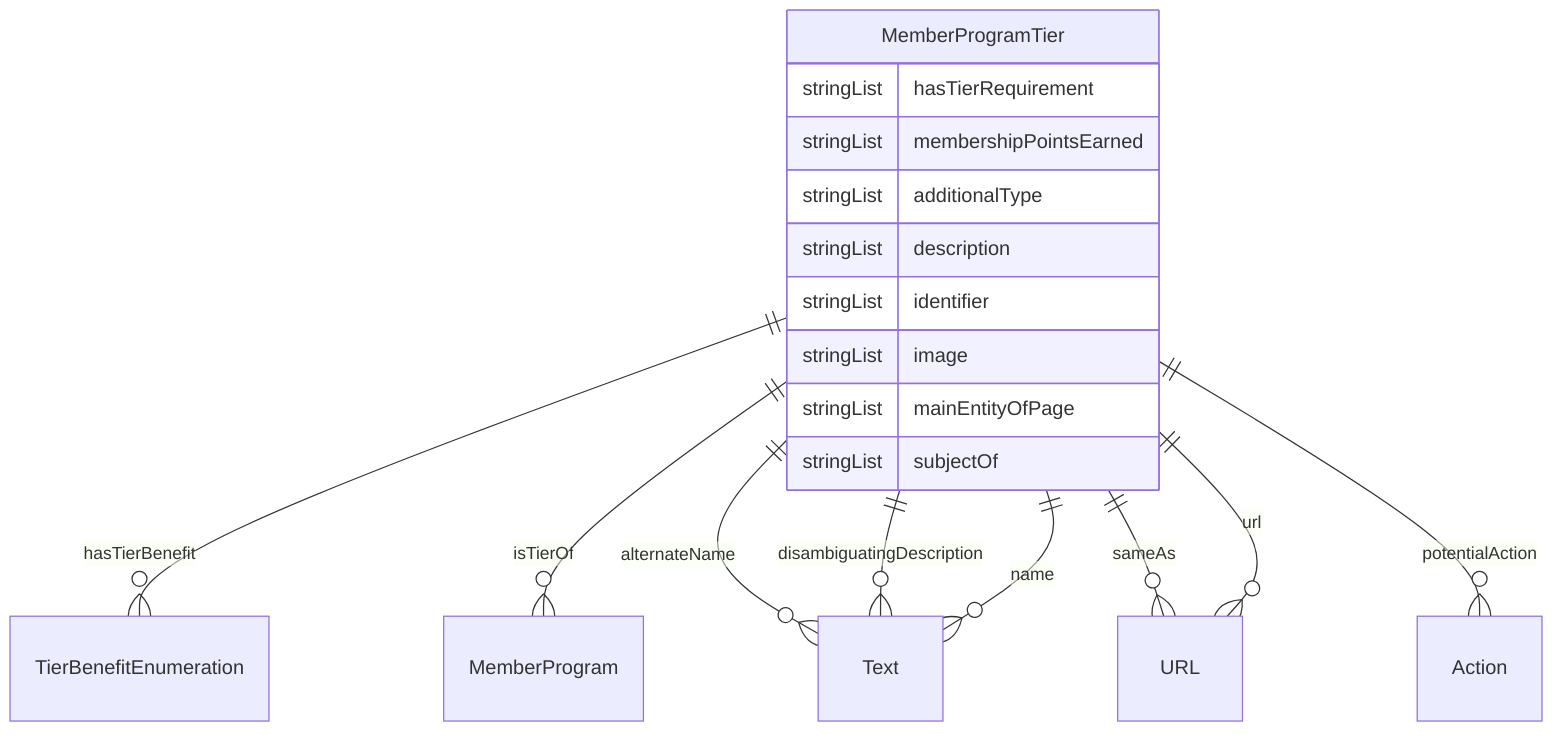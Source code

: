 erDiagram
MemberProgramTier {
    stringList hasTierRequirement  
    stringList membershipPointsEarned  
    stringList additionalType  
    stringList description  
    stringList identifier  
    stringList image  
    stringList mainEntityOfPage  
    stringList subjectOf  
}

MemberProgramTier ||--}o TierBenefitEnumeration : "hasTierBenefit"
MemberProgramTier ||--}o MemberProgram : "isTierOf"
MemberProgramTier ||--}o Text : "alternateName"
MemberProgramTier ||--}o Text : "disambiguatingDescription"
MemberProgramTier ||--}o Text : "name"
MemberProgramTier ||--}o URL : "sameAs"
MemberProgramTier ||--}o Action : "potentialAction"
MemberProgramTier ||--}o URL : "url"